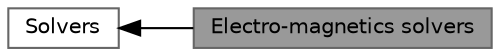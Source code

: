 digraph "Electro-magnetics solvers"
{
 // LATEX_PDF_SIZE
  bgcolor="transparent";
  edge [fontname=Helvetica,fontsize=10,labelfontname=Helvetica,labelfontsize=10];
  node [fontname=Helvetica,fontsize=10,shape=box,height=0.2,width=0.4];
  rankdir=LR;
  Node1 [id="Node000001",label="Electro-magnetics solvers",height=0.2,width=0.4,color="gray40", fillcolor="grey60", style="filled", fontcolor="black",tooltip=" "];
  Node2 [id="Node000002",label="Solvers",height=0.2,width=0.4,color="grey40", fillcolor="white", style="filled",URL="$group__grpSolvers.html",tooltip=" "];
  Node2->Node1 [shape=plaintext, dir="back", style="solid"];
}
